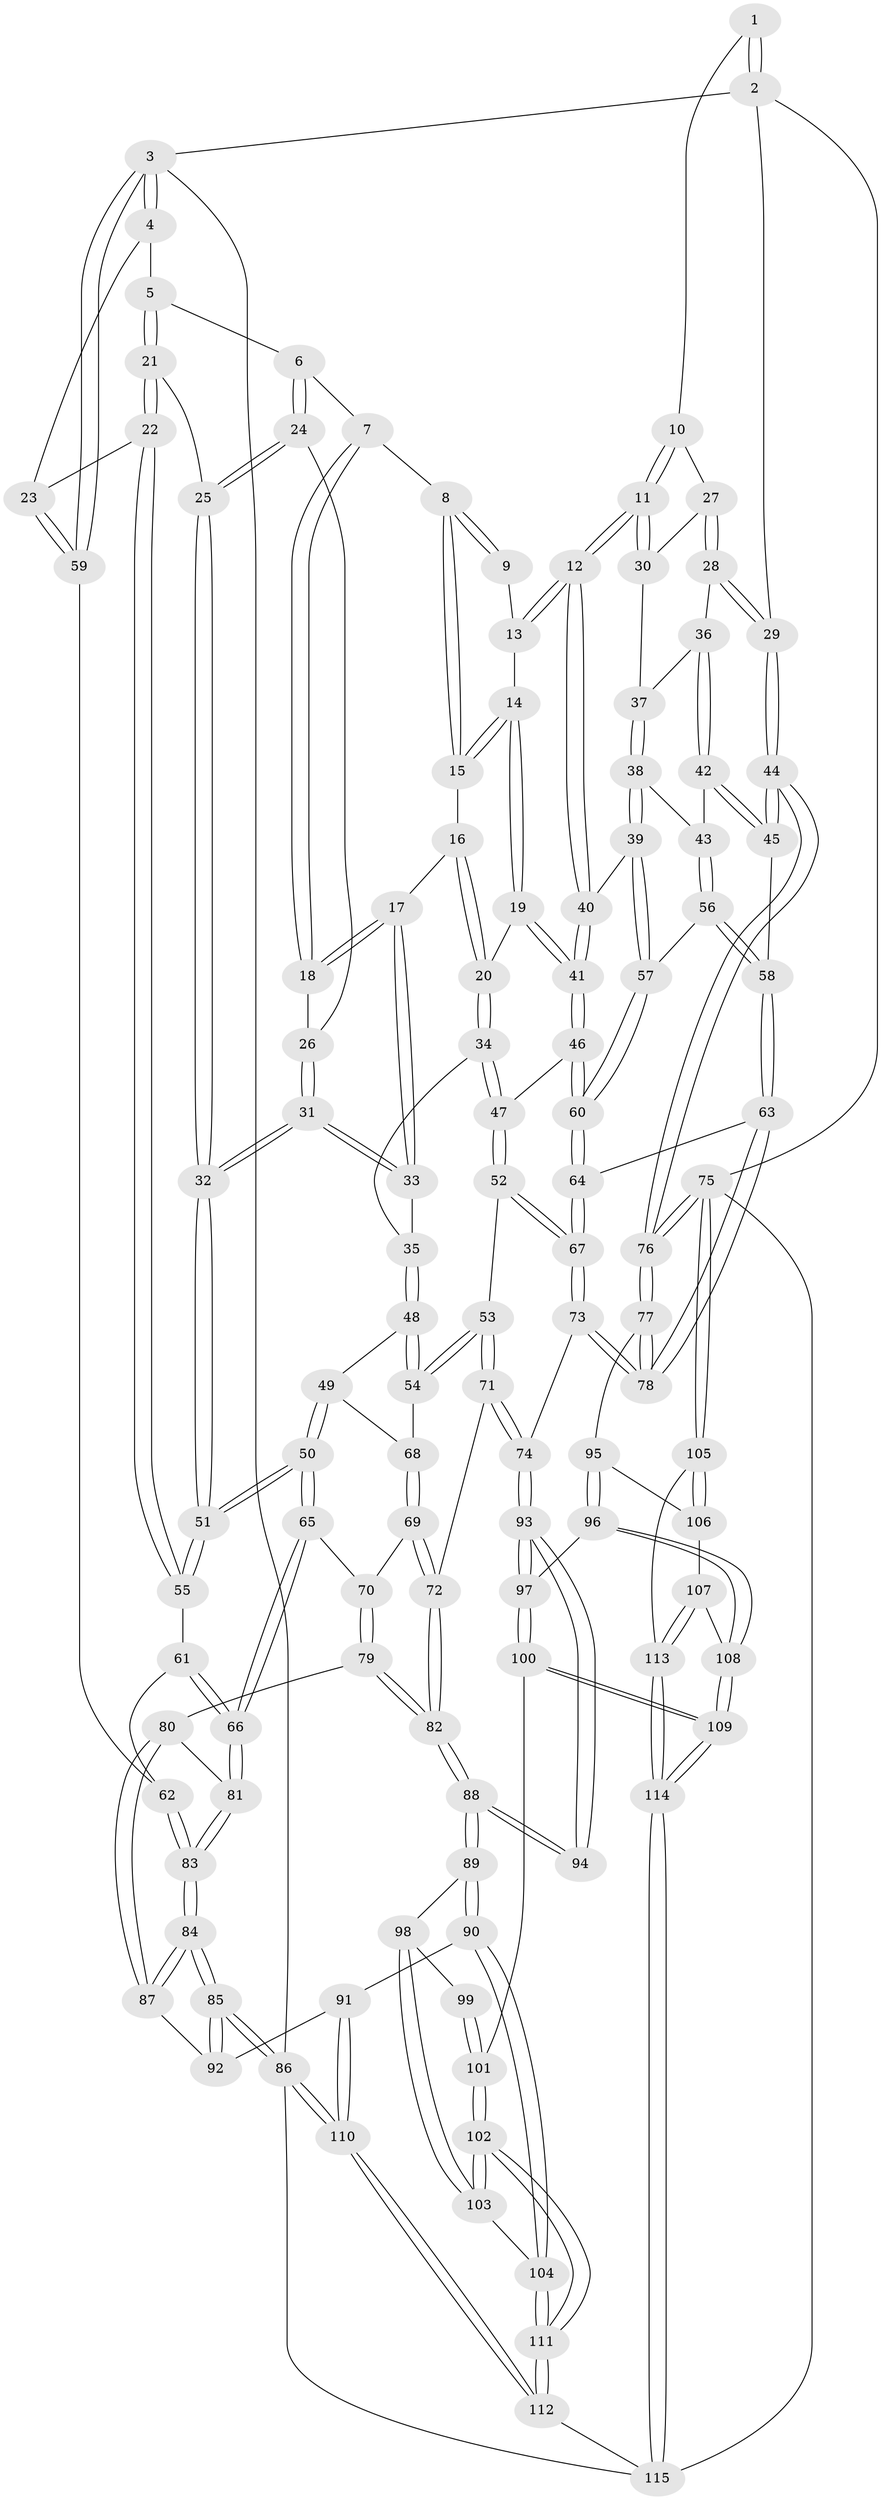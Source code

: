 // Generated by graph-tools (version 1.1) at 2025/51/03/09/25 03:51:11]
// undirected, 115 vertices, 284 edges
graph export_dot {
graph [start="1"]
  node [color=gray90,style=filled];
  1 [pos="+0.7497126768032845+0"];
  2 [pos="+1+0"];
  3 [pos="+0+0"];
  4 [pos="+0.20010542934245867+0"];
  5 [pos="+0.20389039861443614+0"];
  6 [pos="+0.22264699842913238+0"];
  7 [pos="+0.4100259667354535+0"];
  8 [pos="+0.4620434293682962+0"];
  9 [pos="+0.6611699961223659+0"];
  10 [pos="+0.784475180417366+0.06681464067709522"];
  11 [pos="+0.7785123184609813+0.11746253144535666"];
  12 [pos="+0.778478574527101+0.11749862224075362"];
  13 [pos="+0.6804206899211755+0.07716655878664902"];
  14 [pos="+0.5869417425212048+0.11867666910198456"];
  15 [pos="+0.4659268409847409+0"];
  16 [pos="+0.4502216999159514+0"];
  17 [pos="+0.41545326167348745+0.13474358545045464"];
  18 [pos="+0.3662031590671967+0.13219318396560376"];
  19 [pos="+0.5903992213323973+0.14700825114722124"];
  20 [pos="+0.48616781625483213+0.1752714403828591"];
  21 [pos="+0.14889713279202932+0.19306378267424149"];
  22 [pos="+0.10925610346587378+0.23297085436786413"];
  23 [pos="+0.05875521420248269+0.21055882728638292"];
  24 [pos="+0.2610107314193452+0"];
  25 [pos="+0.2631079813611218+0.1687343728734185"];
  26 [pos="+0.35400183955352915+0.13399283861969222"];
  27 [pos="+0.943420380653876+0.0517570599191613"];
  28 [pos="+1+0"];
  29 [pos="+1+0"];
  30 [pos="+0.8336885661601801+0.1300392854125632"];
  31 [pos="+0.3254169264316937+0.20813360731334354"];
  32 [pos="+0.30391424318874827+0.2219069628476006"];
  33 [pos="+0.42516037867782164+0.18090205004329152"];
  34 [pos="+0.452346028248653+0.1975466809989307"];
  35 [pos="+0.4499533155623366+0.1979293519474768"];
  36 [pos="+0.9510990076111353+0.15084016409892878"];
  37 [pos="+0.8524851681775858+0.14205422558791375"];
  38 [pos="+0.875374434895568+0.21348986299233008"];
  39 [pos="+0.7968666014691751+0.24356384124542282"];
  40 [pos="+0.7345781601796018+0.198503184326397"];
  41 [pos="+0.6491927195079612+0.23438743529985542"];
  42 [pos="+0.9314327436782024+0.22409029257075205"];
  43 [pos="+0.9170420667151457+0.22733933594608915"];
  44 [pos="+1+0.3875852528141067"];
  45 [pos="+1+0.3564806803705526"];
  46 [pos="+0.6380229479913373+0.2648214748237337"];
  47 [pos="+0.5857991328583299+0.3020815532981549"];
  48 [pos="+0.4477294415753083+0.20686965167000768"];
  49 [pos="+0.3259103110445874+0.3216298030567267"];
  50 [pos="+0.30786156857848834+0.31723881053725045"];
  51 [pos="+0.30001211193053806+0.29809321105380937"];
  52 [pos="+0.5699689117365194+0.3207043855397175"];
  53 [pos="+0.4937175466864332+0.3638200327456808"];
  54 [pos="+0.4546486191110788+0.34702236153513316"];
  55 [pos="+0.11655288695503634+0.24843287710580214"];
  56 [pos="+0.8502014628570782+0.32172203580844805"];
  57 [pos="+0.8092396066472654+0.2669012453499726"];
  58 [pos="+0.864523809323367+0.3814748327656134"];
  59 [pos="+0+0.1844059433399079"];
  60 [pos="+0.7187568284025586+0.3667957757534925"];
  61 [pos="+0.11207346897281634+0.3229012956507831"];
  62 [pos="+0+0.3723820279610547"];
  63 [pos="+0.8279096701499982+0.4206188196387889"];
  64 [pos="+0.7371236721451586+0.39658912904462656"];
  65 [pos="+0.21357515769316707+0.44860298372387414"];
  66 [pos="+0.15306598669092894+0.46139259200103866"];
  67 [pos="+0.6468756078677422+0.4811035413082259"];
  68 [pos="+0.37674261154967953+0.3430778209769064"];
  69 [pos="+0.37725954797067485+0.5093442185547249"];
  70 [pos="+0.23681899954823127+0.46455228537097115"];
  71 [pos="+0.4958093454613018+0.5493381450062952"];
  72 [pos="+0.44556975457885717+0.5655823508929658"];
  73 [pos="+0.6403358054742468+0.49813731596102906"];
  74 [pos="+0.5460725643357803+0.5652655050458172"];
  75 [pos="+1+0.815075434332678"];
  76 [pos="+1+0.6356599282099804"];
  77 [pos="+0.8562506700502249+0.6199029242166099"];
  78 [pos="+0.8470620238281894+0.5997296067900214"];
  79 [pos="+0.2962640388153595+0.6252224985336627"];
  80 [pos="+0.25090755837444345+0.6378556960978705"];
  81 [pos="+0.1211043921178215+0.49058714517104207"];
  82 [pos="+0.38638509986944214+0.6447588382112502"];
  83 [pos="+0+0.6419341387029559"];
  84 [pos="+0+0.7550835801246297"];
  85 [pos="+0+1"];
  86 [pos="+0+1"];
  87 [pos="+0.18689518710932224+0.7146954233157959"];
  88 [pos="+0.38512945470018656+0.7059431621745225"];
  89 [pos="+0.38243676942420934+0.7180705118785999"];
  90 [pos="+0.3350477106516118+0.7953396307948352"];
  91 [pos="+0.33031681485746317+0.796538374406465"];
  92 [pos="+0.3279924865673524+0.796173946709118"];
  93 [pos="+0.6251375517351256+0.6924687084087592"];
  94 [pos="+0.5553839940054532+0.7260510405133601"];
  95 [pos="+0.8025436707714555+0.6819126825866483"];
  96 [pos="+0.7483535654997774+0.7090504422230023"];
  97 [pos="+0.6614192669685884+0.7173686209660285"];
  98 [pos="+0.4764020150652235+0.7736658468539338"];
  99 [pos="+0.5134596377517006+0.7673936434857155"];
  100 [pos="+0.6112312683109867+0.8660270213493833"];
  101 [pos="+0.5422212205337597+0.8883128457072139"];
  102 [pos="+0.5308909039006537+0.8949029110064216"];
  103 [pos="+0.47775386561325217+0.85382631778239"];
  104 [pos="+0.3630684438246273+0.825715590971245"];
  105 [pos="+0.9644392145856963+0.8845454910483881"];
  106 [pos="+0.8577105667368654+0.7870377155398293"];
  107 [pos="+0.825424006708256+0.8776283072469752"];
  108 [pos="+0.7721282952109397+0.9036433843075706"];
  109 [pos="+0.7359471642416463+0.987478202081353"];
  110 [pos="+0.13021741332454165+1"];
  111 [pos="+0.4319346249106834+1"];
  112 [pos="+0.4206184328744609+1"];
  113 [pos="+0.955701833246606+0.8908670537153921"];
  114 [pos="+0.768644917594177+1"];
  115 [pos="+0.7627636493751541+1"];
  1 -- 2;
  1 -- 2;
  1 -- 10;
  2 -- 3;
  2 -- 29;
  2 -- 75;
  3 -- 4;
  3 -- 4;
  3 -- 59;
  3 -- 59;
  3 -- 86;
  4 -- 5;
  4 -- 23;
  5 -- 6;
  5 -- 21;
  5 -- 21;
  6 -- 7;
  6 -- 24;
  6 -- 24;
  7 -- 8;
  7 -- 18;
  7 -- 18;
  8 -- 9;
  8 -- 9;
  8 -- 15;
  8 -- 15;
  9 -- 13;
  10 -- 11;
  10 -- 11;
  10 -- 27;
  11 -- 12;
  11 -- 12;
  11 -- 30;
  11 -- 30;
  12 -- 13;
  12 -- 13;
  12 -- 40;
  12 -- 40;
  13 -- 14;
  14 -- 15;
  14 -- 15;
  14 -- 19;
  14 -- 19;
  15 -- 16;
  16 -- 17;
  16 -- 20;
  16 -- 20;
  17 -- 18;
  17 -- 18;
  17 -- 33;
  17 -- 33;
  18 -- 26;
  19 -- 20;
  19 -- 41;
  19 -- 41;
  20 -- 34;
  20 -- 34;
  21 -- 22;
  21 -- 22;
  21 -- 25;
  22 -- 23;
  22 -- 55;
  22 -- 55;
  23 -- 59;
  23 -- 59;
  24 -- 25;
  24 -- 25;
  24 -- 26;
  25 -- 32;
  25 -- 32;
  26 -- 31;
  26 -- 31;
  27 -- 28;
  27 -- 28;
  27 -- 30;
  28 -- 29;
  28 -- 29;
  28 -- 36;
  29 -- 44;
  29 -- 44;
  30 -- 37;
  31 -- 32;
  31 -- 32;
  31 -- 33;
  31 -- 33;
  32 -- 51;
  32 -- 51;
  33 -- 35;
  34 -- 35;
  34 -- 47;
  34 -- 47;
  35 -- 48;
  35 -- 48;
  36 -- 37;
  36 -- 42;
  36 -- 42;
  37 -- 38;
  37 -- 38;
  38 -- 39;
  38 -- 39;
  38 -- 43;
  39 -- 40;
  39 -- 57;
  39 -- 57;
  40 -- 41;
  40 -- 41;
  41 -- 46;
  41 -- 46;
  42 -- 43;
  42 -- 45;
  42 -- 45;
  43 -- 56;
  43 -- 56;
  44 -- 45;
  44 -- 45;
  44 -- 76;
  44 -- 76;
  45 -- 58;
  46 -- 47;
  46 -- 60;
  46 -- 60;
  47 -- 52;
  47 -- 52;
  48 -- 49;
  48 -- 54;
  48 -- 54;
  49 -- 50;
  49 -- 50;
  49 -- 68;
  50 -- 51;
  50 -- 51;
  50 -- 65;
  50 -- 65;
  51 -- 55;
  51 -- 55;
  52 -- 53;
  52 -- 67;
  52 -- 67;
  53 -- 54;
  53 -- 54;
  53 -- 71;
  53 -- 71;
  54 -- 68;
  55 -- 61;
  56 -- 57;
  56 -- 58;
  56 -- 58;
  57 -- 60;
  57 -- 60;
  58 -- 63;
  58 -- 63;
  59 -- 62;
  60 -- 64;
  60 -- 64;
  61 -- 62;
  61 -- 66;
  61 -- 66;
  62 -- 83;
  62 -- 83;
  63 -- 64;
  63 -- 78;
  63 -- 78;
  64 -- 67;
  64 -- 67;
  65 -- 66;
  65 -- 66;
  65 -- 70;
  66 -- 81;
  66 -- 81;
  67 -- 73;
  67 -- 73;
  68 -- 69;
  68 -- 69;
  69 -- 70;
  69 -- 72;
  69 -- 72;
  70 -- 79;
  70 -- 79;
  71 -- 72;
  71 -- 74;
  71 -- 74;
  72 -- 82;
  72 -- 82;
  73 -- 74;
  73 -- 78;
  73 -- 78;
  74 -- 93;
  74 -- 93;
  75 -- 76;
  75 -- 76;
  75 -- 105;
  75 -- 105;
  75 -- 115;
  76 -- 77;
  76 -- 77;
  77 -- 78;
  77 -- 78;
  77 -- 95;
  79 -- 80;
  79 -- 82;
  79 -- 82;
  80 -- 81;
  80 -- 87;
  80 -- 87;
  81 -- 83;
  81 -- 83;
  82 -- 88;
  82 -- 88;
  83 -- 84;
  83 -- 84;
  84 -- 85;
  84 -- 85;
  84 -- 87;
  84 -- 87;
  85 -- 86;
  85 -- 86;
  85 -- 92;
  85 -- 92;
  86 -- 110;
  86 -- 110;
  86 -- 115;
  87 -- 92;
  88 -- 89;
  88 -- 89;
  88 -- 94;
  88 -- 94;
  89 -- 90;
  89 -- 90;
  89 -- 98;
  90 -- 91;
  90 -- 104;
  90 -- 104;
  91 -- 92;
  91 -- 110;
  91 -- 110;
  93 -- 94;
  93 -- 94;
  93 -- 97;
  93 -- 97;
  95 -- 96;
  95 -- 96;
  95 -- 106;
  96 -- 97;
  96 -- 108;
  96 -- 108;
  97 -- 100;
  97 -- 100;
  98 -- 99;
  98 -- 103;
  98 -- 103;
  99 -- 101;
  99 -- 101;
  100 -- 101;
  100 -- 109;
  100 -- 109;
  101 -- 102;
  101 -- 102;
  102 -- 103;
  102 -- 103;
  102 -- 111;
  102 -- 111;
  103 -- 104;
  104 -- 111;
  104 -- 111;
  105 -- 106;
  105 -- 106;
  105 -- 113;
  106 -- 107;
  107 -- 108;
  107 -- 113;
  107 -- 113;
  108 -- 109;
  108 -- 109;
  109 -- 114;
  109 -- 114;
  110 -- 112;
  110 -- 112;
  111 -- 112;
  111 -- 112;
  112 -- 115;
  113 -- 114;
  113 -- 114;
  114 -- 115;
  114 -- 115;
}

